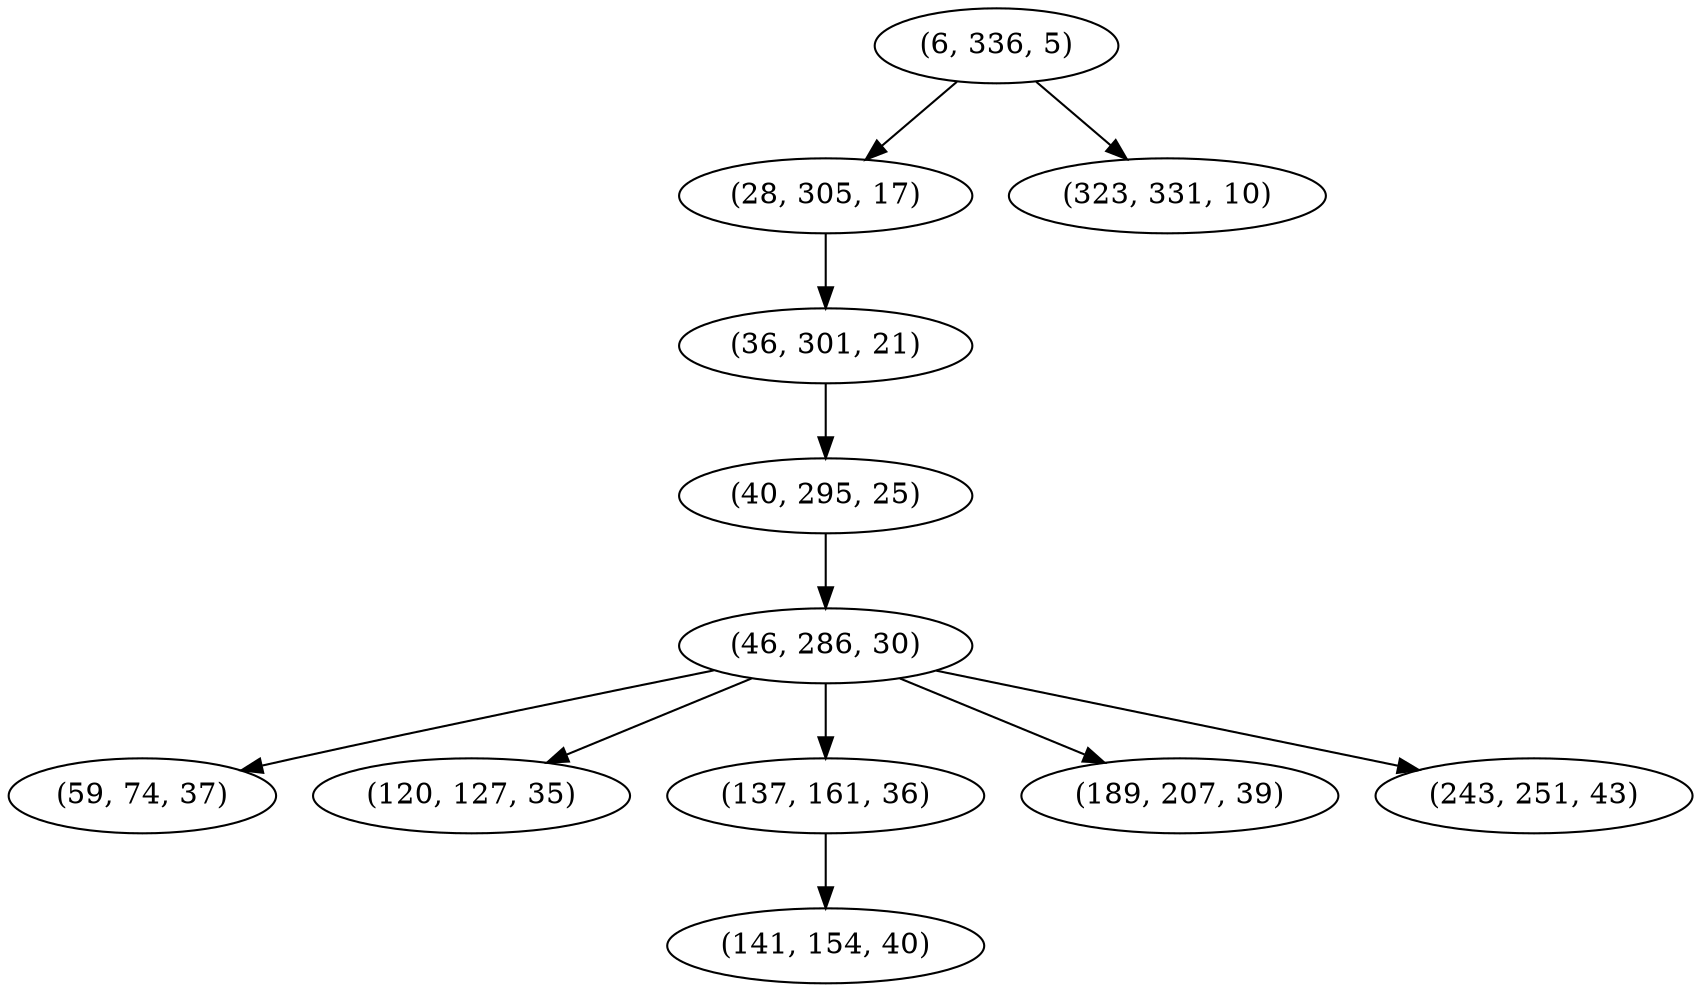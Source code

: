 digraph tree {
    "(6, 336, 5)";
    "(28, 305, 17)";
    "(36, 301, 21)";
    "(40, 295, 25)";
    "(46, 286, 30)";
    "(59, 74, 37)";
    "(120, 127, 35)";
    "(137, 161, 36)";
    "(141, 154, 40)";
    "(189, 207, 39)";
    "(243, 251, 43)";
    "(323, 331, 10)";
    "(6, 336, 5)" -> "(28, 305, 17)";
    "(6, 336, 5)" -> "(323, 331, 10)";
    "(28, 305, 17)" -> "(36, 301, 21)";
    "(36, 301, 21)" -> "(40, 295, 25)";
    "(40, 295, 25)" -> "(46, 286, 30)";
    "(46, 286, 30)" -> "(59, 74, 37)";
    "(46, 286, 30)" -> "(120, 127, 35)";
    "(46, 286, 30)" -> "(137, 161, 36)";
    "(46, 286, 30)" -> "(189, 207, 39)";
    "(46, 286, 30)" -> "(243, 251, 43)";
    "(137, 161, 36)" -> "(141, 154, 40)";
}
